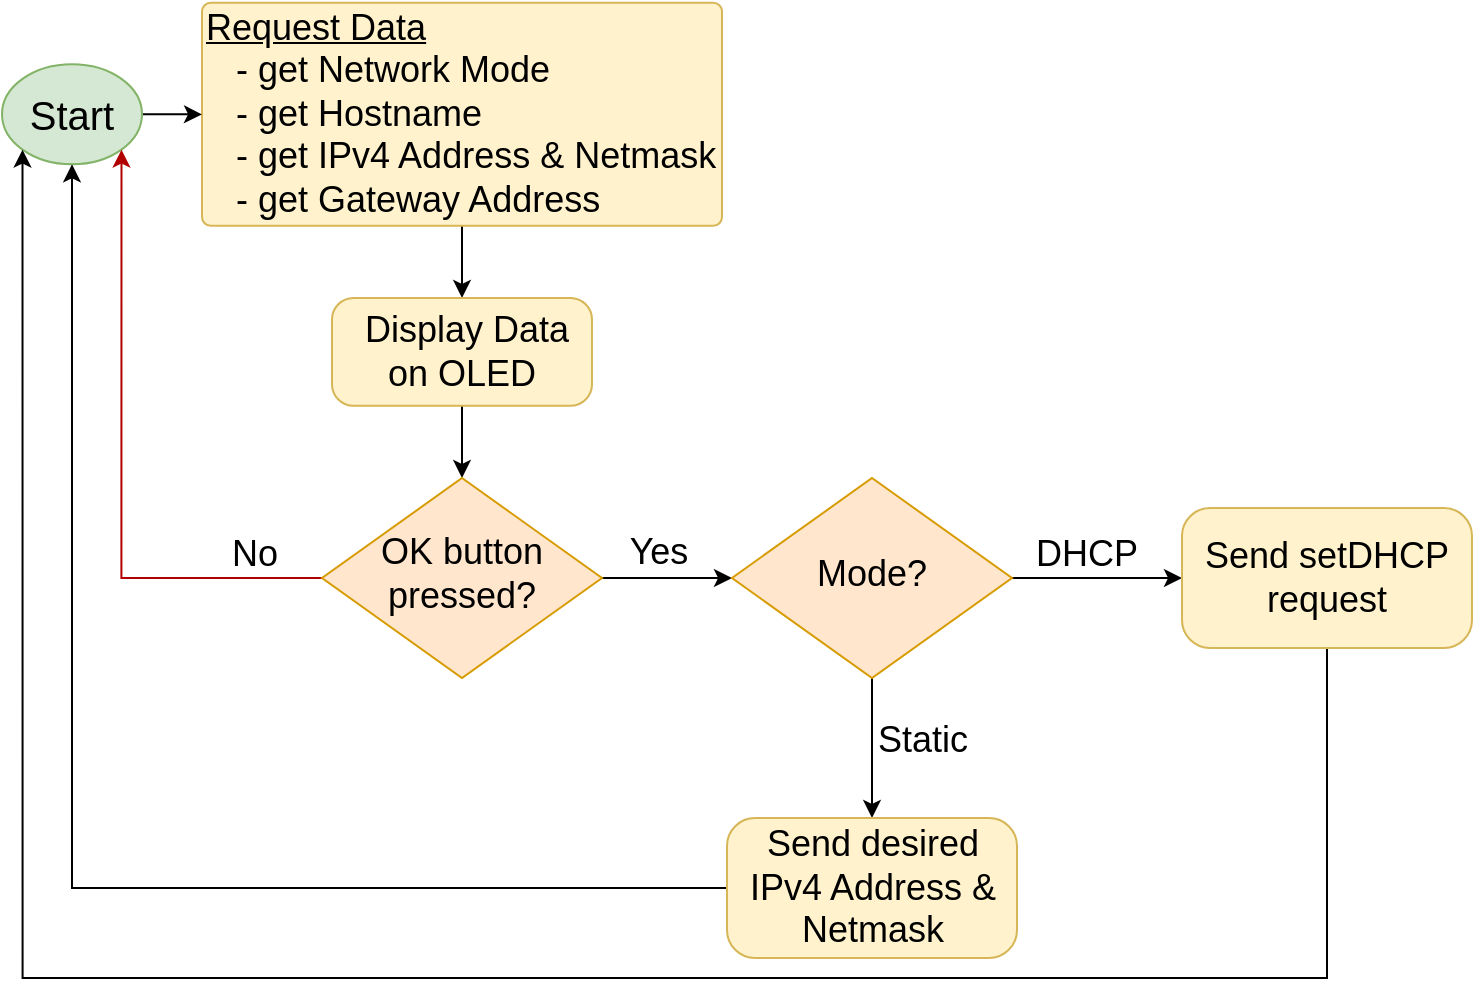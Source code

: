 <mxfile version="13.0.2" type="device"><diagram id="prtHgNgQTEPvFCAcTncT" name="Page-1"><mxGraphModel dx="981" dy="526" grid="1" gridSize="10" guides="1" tooltips="1" connect="1" arrows="1" fold="1" page="1" pageScale="1" pageWidth="827" pageHeight="1169" math="0" shadow="0"><root><mxCell id="0"/><mxCell id="1" parent="0"/><mxCell id="YVpmwt25wcVswMPndRGD-29" value="" style="edgeStyle=orthogonalEdgeStyle;rounded=0;orthogonalLoop=1;jettySize=auto;html=1;" parent="1" source="YVpmwt25wcVswMPndRGD-2" target="YVpmwt25wcVswMPndRGD-28" edge="1"><mxGeometry relative="1" as="geometry"/></mxCell><mxCell id="YVpmwt25wcVswMPndRGD-2" value="&lt;u&gt;Request Data&lt;/u&gt;&lt;br&gt;&amp;nbsp; &amp;nbsp;- get Network Mode&lt;br&gt;&amp;nbsp; &amp;nbsp;- get Hostname&lt;br&gt;&amp;nbsp; &amp;nbsp;- get IPv4 Address &amp;amp; Netmask&lt;br&gt;&amp;nbsp; &amp;nbsp;- get Gateway Address" style="rounded=1;whiteSpace=wrap;html=1;fontSize=18;glass=0;strokeWidth=1;shadow=0;fillColor=#fff2cc;strokeColor=#d6b656;align=left;arcSize=4;" parent="1" vertex="1"><mxGeometry x="190" y="282.35" width="260" height="111.57" as="geometry"/></mxCell><mxCell id="YVpmwt25wcVswMPndRGD-37" value="" style="edgeStyle=orthogonalEdgeStyle;rounded=0;orthogonalLoop=1;jettySize=auto;html=1;" parent="1" source="YVpmwt25wcVswMPndRGD-28" target="YVpmwt25wcVswMPndRGD-36" edge="1"><mxGeometry relative="1" as="geometry"/></mxCell><mxCell id="YVpmwt25wcVswMPndRGD-28" value="&amp;nbsp;Display Data on OLED" style="rounded=1;whiteSpace=wrap;html=1;fontSize=18;glass=0;strokeWidth=1;shadow=0;fillColor=#fff2cc;strokeColor=#d6b656;align=center;arcSize=20;" parent="1" vertex="1"><mxGeometry x="255" y="430" width="130" height="53.92" as="geometry"/></mxCell><mxCell id="YVpmwt25wcVswMPndRGD-5" value="" style="edgeStyle=orthogonalEdgeStyle;rounded=0;orthogonalLoop=1;jettySize=auto;html=1;" parent="1" source="YVpmwt25wcVswMPndRGD-6" target="YVpmwt25wcVswMPndRGD-2" edge="1"><mxGeometry relative="1" as="geometry"/></mxCell><mxCell id="YVpmwt25wcVswMPndRGD-6" value="Start" style="ellipse;whiteSpace=wrap;html=1;fillColor=#d5e8d4;strokeColor=#82b366;fontSize=20;" parent="1" vertex="1"><mxGeometry x="90" y="313.14" width="70" height="50" as="geometry"/></mxCell><mxCell id="YVpmwt25wcVswMPndRGD-41" value="" style="edgeStyle=orthogonalEdgeStyle;rounded=0;orthogonalLoop=1;jettySize=auto;html=1;entryX=1;entryY=1;entryDx=0;entryDy=0;fillColor=#e51400;strokeColor=#B20000;" parent="1" source="YVpmwt25wcVswMPndRGD-36" target="YVpmwt25wcVswMPndRGD-6" edge="1"><mxGeometry relative="1" as="geometry"><mxPoint x="155" y="570" as="targetPoint"/></mxGeometry></mxCell><mxCell id="YVpmwt25wcVswMPndRGD-42" value="&lt;font style=&quot;font-size: 18px&quot;&gt;No&lt;/font&gt;" style="edgeLabel;html=1;align=center;verticalAlign=middle;resizable=0;points=[];" parent="YVpmwt25wcVswMPndRGD-41" vertex="1" connectable="0"><mxGeometry x="-0.735" y="1" relative="1" as="geometry"><mxPoint x="7" y="-13" as="offset"/></mxGeometry></mxCell><mxCell id="YVpmwt25wcVswMPndRGD-44" value="" style="edgeStyle=orthogonalEdgeStyle;rounded=0;orthogonalLoop=1;jettySize=auto;html=1;" parent="1" source="YVpmwt25wcVswMPndRGD-36" target="YVpmwt25wcVswMPndRGD-43" edge="1"><mxGeometry relative="1" as="geometry"><Array as="points"><mxPoint x="440" y="570"/><mxPoint x="440" y="570"/></Array></mxGeometry></mxCell><mxCell id="YVpmwt25wcVswMPndRGD-53" value="&lt;font style=&quot;font-size: 18px;&quot;&gt;Yes&lt;/font&gt;" style="edgeLabel;html=1;align=center;verticalAlign=middle;resizable=0;points=[];fontSize=18;" parent="YVpmwt25wcVswMPndRGD-44" vertex="1" connectable="0"><mxGeometry x="-0.103" y="-12" relative="1" as="geometry"><mxPoint x="-1" y="-25" as="offset"/></mxGeometry></mxCell><mxCell id="YVpmwt25wcVswMPndRGD-36" value="OK button pressed?" style="rhombus;whiteSpace=wrap;html=1;shadow=0;fontFamily=Helvetica;fontSize=18;align=center;strokeWidth=1;spacing=6;spacingTop=-4;fillColor=#ffe6cc;strokeColor=#d79b00;" parent="1" vertex="1"><mxGeometry x="250" y="520" width="140" height="100" as="geometry"/></mxCell><mxCell id="YVpmwt25wcVswMPndRGD-48" value="" style="edgeStyle=orthogonalEdgeStyle;rounded=0;orthogonalLoop=1;jettySize=auto;html=1;entryX=0.5;entryY=0;entryDx=0;entryDy=0;" parent="1" source="YVpmwt25wcVswMPndRGD-43" target="YVpmwt25wcVswMPndRGD-50" edge="1"><mxGeometry relative="1" as="geometry"><mxPoint x="525" y="690" as="targetPoint"/></mxGeometry></mxCell><mxCell id="YVpmwt25wcVswMPndRGD-49" value="&lt;font style=&quot;font-size: 18px&quot;&gt;Static&lt;br&gt;&lt;/font&gt;" style="edgeLabel;html=1;align=center;verticalAlign=middle;resizable=0;points=[];" parent="YVpmwt25wcVswMPndRGD-48" vertex="1" connectable="0"><mxGeometry x="-0.333" y="2" relative="1" as="geometry"><mxPoint x="23" y="7" as="offset"/></mxGeometry></mxCell><mxCell id="YVpmwt25wcVswMPndRGD-61" value="" style="edgeStyle=orthogonalEdgeStyle;rounded=0;orthogonalLoop=1;jettySize=auto;html=1;fontSize=18;" parent="1" source="YVpmwt25wcVswMPndRGD-43" target="YVpmwt25wcVswMPndRGD-60" edge="1"><mxGeometry relative="1" as="geometry"/></mxCell><mxCell id="YVpmwt25wcVswMPndRGD-62" value="DHCP" style="edgeLabel;html=1;align=center;verticalAlign=middle;resizable=0;points=[];fontSize=18;" parent="YVpmwt25wcVswMPndRGD-61" vertex="1" connectable="0"><mxGeometry x="-0.294" y="2" relative="1" as="geometry"><mxPoint x="7" y="-10" as="offset"/></mxGeometry></mxCell><mxCell id="YVpmwt25wcVswMPndRGD-43" value="Mode?" style="rhombus;whiteSpace=wrap;html=1;shadow=0;fontFamily=Helvetica;fontSize=18;align=center;strokeWidth=1;spacing=6;spacingTop=-4;fillColor=#ffe6cc;strokeColor=#d79b00;" parent="1" vertex="1"><mxGeometry x="455" y="520" width="140" height="100" as="geometry"/></mxCell><mxCell id="YVpmwt25wcVswMPndRGD-56" style="edgeStyle=orthogonalEdgeStyle;rounded=0;orthogonalLoop=1;jettySize=auto;html=1;entryX=0.5;entryY=1;entryDx=0;entryDy=0;fontSize=18;fillColor=#e51400;strokeColor=#000000;" parent="1" source="YVpmwt25wcVswMPndRGD-50" target="YVpmwt25wcVswMPndRGD-6" edge="1"><mxGeometry relative="1" as="geometry"/></mxCell><mxCell id="YVpmwt25wcVswMPndRGD-50" value="Send desired&lt;br&gt;IPv4 Address &amp;amp; Netmask" style="rounded=1;whiteSpace=wrap;html=1;fontSize=18;glass=0;strokeWidth=1;shadow=0;fillColor=#fff2cc;strokeColor=#d6b656;align=center;arcSize=20;" parent="1" vertex="1"><mxGeometry x="452.5" y="690" width="145" height="70" as="geometry"/></mxCell><mxCell id="YVpmwt25wcVswMPndRGD-64" style="edgeStyle=orthogonalEdgeStyle;rounded=0;orthogonalLoop=1;jettySize=auto;html=1;entryX=0;entryY=1;entryDx=0;entryDy=0;strokeColor=#000000;fontSize=18;" parent="1" source="YVpmwt25wcVswMPndRGD-60" target="YVpmwt25wcVswMPndRGD-6" edge="1"><mxGeometry relative="1" as="geometry"><Array as="points"><mxPoint x="753" y="770"/><mxPoint x="100" y="770"/></Array></mxGeometry></mxCell><mxCell id="YVpmwt25wcVswMPndRGD-60" value="Send setDHCP request" style="rounded=1;whiteSpace=wrap;html=1;fontSize=18;glass=0;strokeWidth=1;shadow=0;fillColor=#fff2cc;strokeColor=#d6b656;align=center;arcSize=20;" parent="1" vertex="1"><mxGeometry x="680" y="535" width="145" height="70" as="geometry"/></mxCell></root></mxGraphModel></diagram></mxfile>